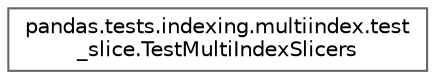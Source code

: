 digraph "Graphical Class Hierarchy"
{
 // LATEX_PDF_SIZE
  bgcolor="transparent";
  edge [fontname=Helvetica,fontsize=10,labelfontname=Helvetica,labelfontsize=10];
  node [fontname=Helvetica,fontsize=10,shape=box,height=0.2,width=0.4];
  rankdir="LR";
  Node0 [id="Node000000",label="pandas.tests.indexing.multiindex.test\l_slice.TestMultiIndexSlicers",height=0.2,width=0.4,color="grey40", fillcolor="white", style="filled",URL="$de/d2c/classpandas_1_1tests_1_1indexing_1_1multiindex_1_1test__slice_1_1TestMultiIndexSlicers.html",tooltip=" "];
}
